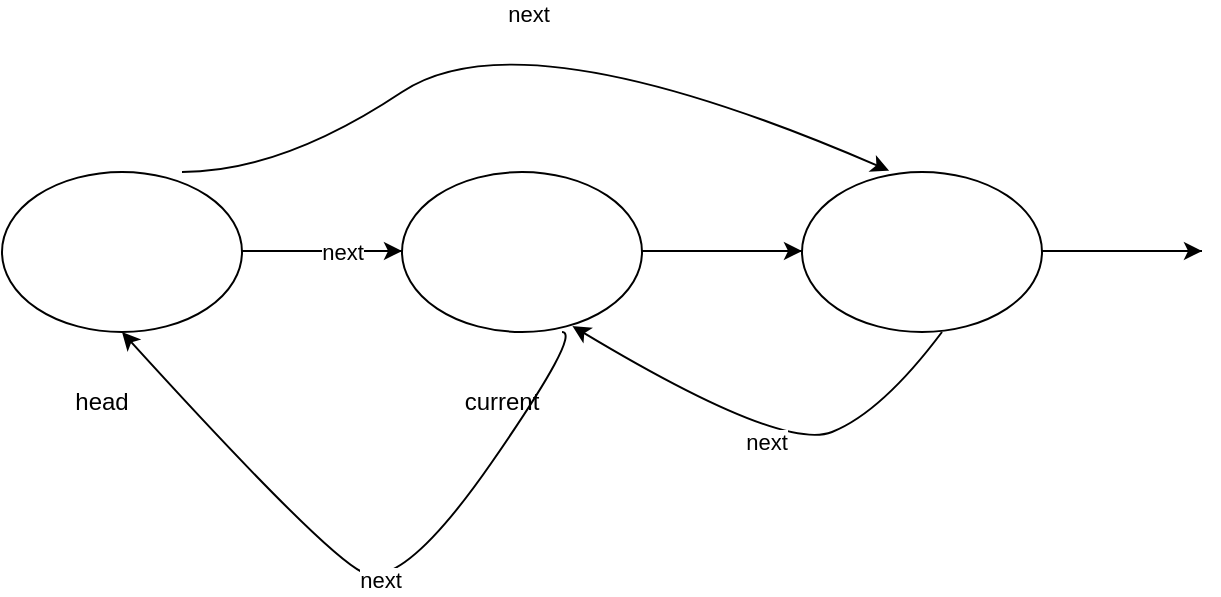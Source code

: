 <mxfile version="24.5.4" type="github">
  <diagram name="第 1 页" id="jw3deRJq9Uuh8CQ9XmNZ">
    <mxGraphModel dx="1050" dy="565" grid="1" gridSize="10" guides="1" tooltips="1" connect="1" arrows="1" fold="1" page="1" pageScale="1" pageWidth="827" pageHeight="1169" math="0" shadow="0">
      <root>
        <mxCell id="0" />
        <mxCell id="1" parent="0" />
        <mxCell id="6Z5Pkbu8zQ_uvfLI0h1I-1" value="" style="ellipse;whiteSpace=wrap;html=1;" vertex="1" parent="1">
          <mxGeometry x="80" y="240" width="120" height="80" as="geometry" />
        </mxCell>
        <mxCell id="6Z5Pkbu8zQ_uvfLI0h1I-2" value="next" style="endArrow=classic;html=1;rounded=0;" edge="1" parent="1">
          <mxGeometry width="50" height="50" relative="1" as="geometry">
            <mxPoint x="200" y="279.5" as="sourcePoint" />
            <mxPoint x="280" y="279.5" as="targetPoint" />
            <Array as="points">
              <mxPoint x="280" y="279.5" />
              <mxPoint x="210" y="279.5" />
            </Array>
          </mxGeometry>
        </mxCell>
        <mxCell id="6Z5Pkbu8zQ_uvfLI0h1I-4" value="" style="ellipse;whiteSpace=wrap;html=1;" vertex="1" parent="1">
          <mxGeometry x="280" y="240" width="120" height="80" as="geometry" />
        </mxCell>
        <mxCell id="6Z5Pkbu8zQ_uvfLI0h1I-5" value="" style="endArrow=classic;html=1;rounded=0;" edge="1" parent="1">
          <mxGeometry width="50" height="50" relative="1" as="geometry">
            <mxPoint x="400" y="279.5" as="sourcePoint" />
            <mxPoint x="480" y="279.5" as="targetPoint" />
            <Array as="points">
              <mxPoint x="480" y="279.5" />
              <mxPoint x="410" y="279.5" />
            </Array>
          </mxGeometry>
        </mxCell>
        <mxCell id="6Z5Pkbu8zQ_uvfLI0h1I-6" value="" style="ellipse;whiteSpace=wrap;html=1;" vertex="1" parent="1">
          <mxGeometry x="480" y="240" width="120" height="80" as="geometry" />
        </mxCell>
        <mxCell id="6Z5Pkbu8zQ_uvfLI0h1I-7" value="" style="endArrow=classic;html=1;rounded=0;" edge="1" parent="1">
          <mxGeometry width="50" height="50" relative="1" as="geometry">
            <mxPoint x="600" y="279.5" as="sourcePoint" />
            <mxPoint x="680" y="279.5" as="targetPoint" />
            <Array as="points">
              <mxPoint x="680" y="279.5" />
              <mxPoint x="610" y="279.5" />
            </Array>
          </mxGeometry>
        </mxCell>
        <mxCell id="6Z5Pkbu8zQ_uvfLI0h1I-8" value="head" style="text;strokeColor=none;align=center;fillColor=none;html=1;verticalAlign=middle;whiteSpace=wrap;rounded=0;" vertex="1" parent="1">
          <mxGeometry x="100" y="340" width="60" height="30" as="geometry" />
        </mxCell>
        <mxCell id="6Z5Pkbu8zQ_uvfLI0h1I-9" value="current" style="text;strokeColor=none;align=center;fillColor=none;html=1;verticalAlign=middle;whiteSpace=wrap;rounded=0;" vertex="1" parent="1">
          <mxGeometry x="300" y="335" width="60" height="40" as="geometry" />
        </mxCell>
        <mxCell id="6Z5Pkbu8zQ_uvfLI0h1I-10" value="next" style="curved=1;endArrow=classic;html=1;rounded=0;entryX=0.363;entryY=-0.008;entryDx=0;entryDy=0;entryPerimeter=0;" edge="1" parent="1" target="6Z5Pkbu8zQ_uvfLI0h1I-6">
          <mxGeometry width="50" height="50" relative="1" as="geometry">
            <mxPoint x="170" y="240" as="sourcePoint" />
            <mxPoint x="260" y="180" as="targetPoint" />
            <Array as="points">
              <mxPoint x="220" y="240" />
              <mxPoint x="340" y="160" />
            </Array>
          </mxGeometry>
        </mxCell>
        <mxCell id="6Z5Pkbu8zQ_uvfLI0h1I-11" value="next" style="curved=1;endArrow=classic;html=1;rounded=0;entryX=0.5;entryY=1;entryDx=0;entryDy=0;" edge="1" parent="1" target="6Z5Pkbu8zQ_uvfLI0h1I-1">
          <mxGeometry width="50" height="50" relative="1" as="geometry">
            <mxPoint x="360" y="320" as="sourcePoint" />
            <mxPoint x="150" y="400" as="targetPoint" />
            <Array as="points">
              <mxPoint x="370" y="320" />
              <mxPoint x="280" y="450" />
              <mxPoint x="240" y="430" />
            </Array>
          </mxGeometry>
        </mxCell>
        <mxCell id="6Z5Pkbu8zQ_uvfLI0h1I-12" value="next" style="curved=1;endArrow=classic;html=1;rounded=0;entryX=0.71;entryY=0.963;entryDx=0;entryDy=0;entryPerimeter=0;" edge="1" parent="1" target="6Z5Pkbu8zQ_uvfLI0h1I-4">
          <mxGeometry width="50" height="50" relative="1" as="geometry">
            <mxPoint x="550" y="320" as="sourcePoint" />
            <mxPoint x="370" y="340" as="targetPoint" />
            <Array as="points">
              <mxPoint x="520" y="360" />
              <mxPoint x="470" y="380" />
            </Array>
          </mxGeometry>
        </mxCell>
      </root>
    </mxGraphModel>
  </diagram>
</mxfile>
